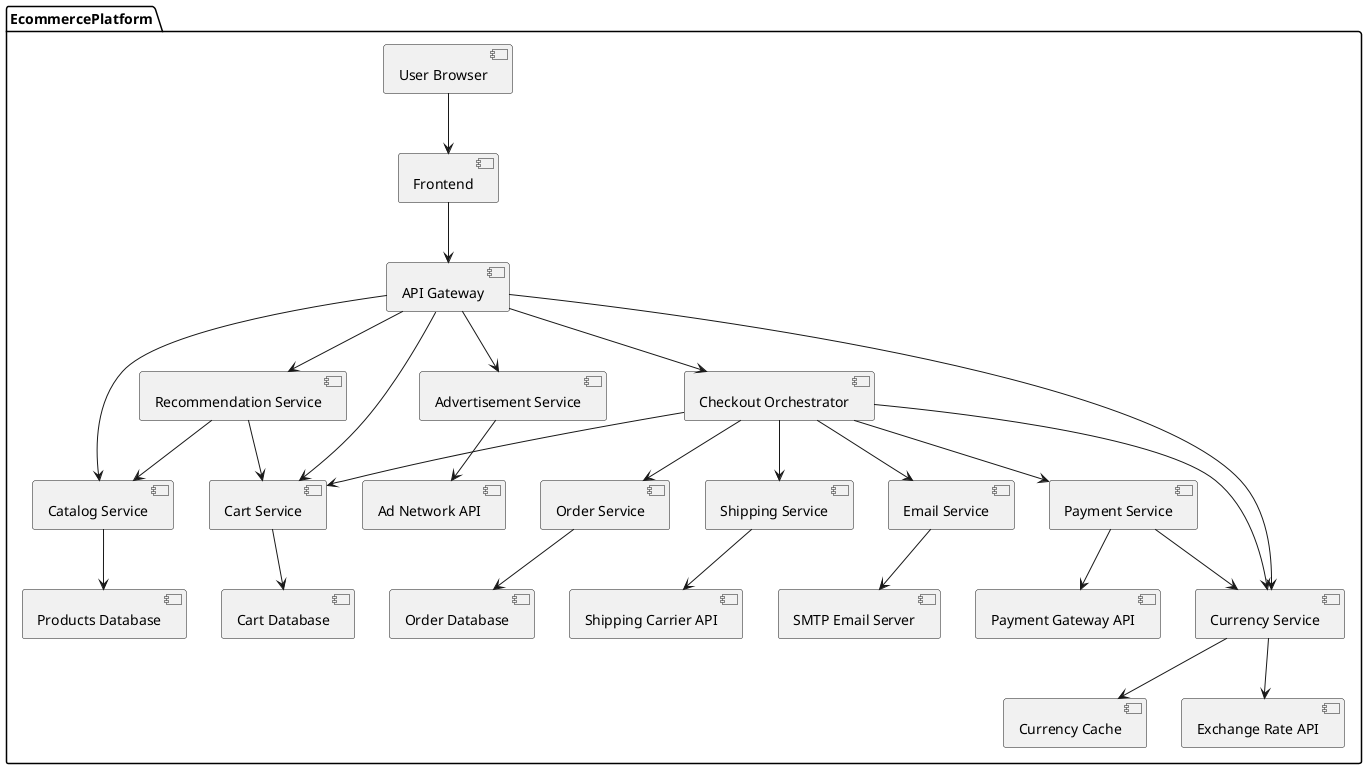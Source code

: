 @startuml
package EcommercePlatform {

  [User Browser]             as User
  [Frontend]                 as Frontend
  [API Gateway]              as API

  [Catalog Service]          as Catalog
  [Cart Service]             as Cart
  [Recommendation Service]   as Recommend
  [Advertisement Service]    as Ads
  [Currency Service]         as CurrencySvc
  [Checkout Orchestrator]    as Checkout
  [Order Service]            as Order
  [Payment Service]          as PaymentSvc
  [Shipping Service]         as ShippingSvc
  [Email Service]            as EmailSvc

  [Products Database]        as ProductsDB
  [Cart Database]            as CartDB
  [Order Database]           as OrderDB
  [Currency Cache]           as CurrencyCache

  [Payment Gateway API]      as PaymentAPI
  [Shipping Carrier API]     as ShippingAPI
  [Exchange Rate API]        as ExchangeAPI
  [Ad Network API]           as AdNetworkAPI
  [SMTP Email Server]        as SMTPServer

  ' User interaction flow
  User --> Frontend
  Frontend --> API

  ' API calls services
  API --> Catalog
  API --> Cart
  API --> Recommend
  API --> Ads
  API --> CurrencySvc
  API --> Checkout

  ' Services to Databases
  Catalog --> ProductsDB
  Cart --> CartDB
  Order --> OrderDB

  ' Recommendation depends on Catalog and Cart info
  Recommend --> Catalog
  Recommend --> Cart

  ' Ads depend on external ad network
  Ads --> AdNetworkAPI

  ' Currency service uses cache and external exchange API
  CurrencySvc --> CurrencyCache
  CurrencySvc --> ExchangeAPI

  ' Checkout orchestrates order creation, payment, shipping, email, currency
  Checkout --> Order
  Checkout --> PaymentSvc
  Checkout --> ShippingSvc
  Checkout --> EmailSvc
  Checkout --> CurrencySvc
  Checkout --> Cart

  ' Payment service depends on external payment gateway and currency
  PaymentSvc --> PaymentAPI
  PaymentSvc --> CurrencySvc

  ' Shipping service depends on external shipping carrier API
  ShippingSvc --> ShippingAPI

  ' Email service depends on SMTP server
  EmailSvc --> SMTPServer

}
@enduml
